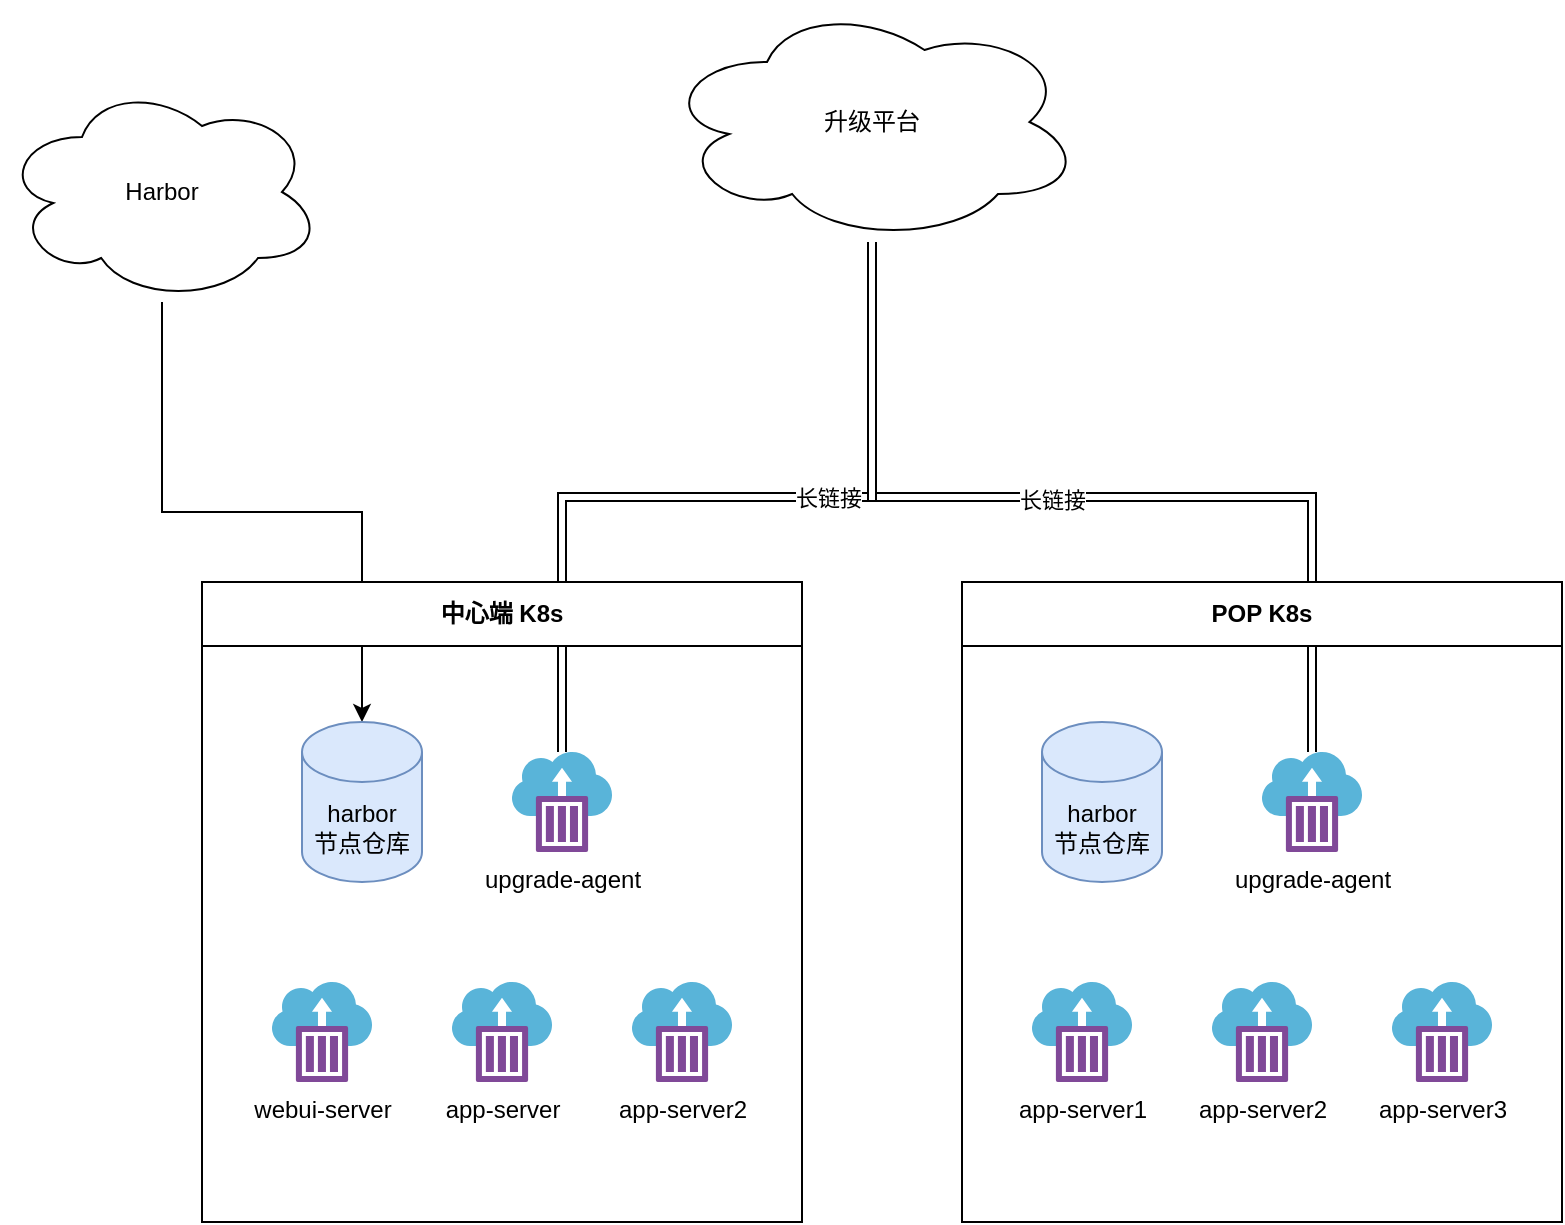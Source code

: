 <mxfile version="21.3.8" type="github" pages="8">
  <diagram name="架构图" id="De30UBjG4c6IVPaVgkq0">
    <mxGraphModel dx="794" dy="484" grid="1" gridSize="10" guides="1" tooltips="1" connect="1" arrows="1" fold="1" page="1" pageScale="1" pageWidth="827" pageHeight="1169" math="0" shadow="0">
      <root>
        <mxCell id="0" />
        <mxCell id="1" parent="0" />
        <mxCell id="6jb_GxmQmiLSPOpizL2w-21" style="edgeStyle=orthogonalEdgeStyle;rounded=0;orthogonalLoop=1;jettySize=auto;html=1;" parent="1" source="6jb_GxmQmiLSPOpizL2w-20" target="6jb_GxmQmiLSPOpizL2w-13" edge="1">
          <mxGeometry relative="1" as="geometry" />
        </mxCell>
        <mxCell id="6jb_GxmQmiLSPOpizL2w-16" style="edgeStyle=elbowEdgeStyle;rounded=0;orthogonalLoop=1;jettySize=auto;html=1;shape=link;elbow=vertical;" parent="1" source="6jb_GxmQmiLSPOpizL2w-3" target="6jb_GxmQmiLSPOpizL2w-15" edge="1">
          <mxGeometry relative="1" as="geometry" />
        </mxCell>
        <mxCell id="6jb_GxmQmiLSPOpizL2w-18" value="长链接" style="edgeLabel;html=1;align=center;verticalAlign=middle;resizable=0;points=[];" parent="6jb_GxmQmiLSPOpizL2w-16" vertex="1" connectable="0">
          <mxGeometry x="0.268" relative="1" as="geometry">
            <mxPoint as="offset" />
          </mxGeometry>
        </mxCell>
        <mxCell id="6jb_GxmQmiLSPOpizL2w-17" style="rounded=0;orthogonalLoop=1;jettySize=auto;html=1;shape=link;edgeStyle=elbowEdgeStyle;elbow=vertical;" parent="1" source="6jb_GxmQmiLSPOpizL2w-8" target="6jb_GxmQmiLSPOpizL2w-15" edge="1">
          <mxGeometry relative="1" as="geometry" />
        </mxCell>
        <mxCell id="6jb_GxmQmiLSPOpizL2w-19" value="长链接" style="edgeLabel;html=1;align=center;verticalAlign=middle;resizable=0;points=[];" parent="6jb_GxmQmiLSPOpizL2w-17" vertex="1" connectable="0">
          <mxGeometry x="0.086" y="1" relative="1" as="geometry">
            <mxPoint as="offset" />
          </mxGeometry>
        </mxCell>
        <mxCell id="6jb_GxmQmiLSPOpizL2w-2" value="中心端 K8s" style="swimlane;whiteSpace=wrap;html=1;startSize=32;" parent="1" vertex="1">
          <mxGeometry x="120" y="550" width="300" height="320" as="geometry" />
        </mxCell>
        <mxCell id="6jb_GxmQmiLSPOpizL2w-3" value="upgrade-agent" style="image;sketch=0;aspect=fixed;html=1;points=[];align=center;fontSize=12;image=img/lib/mscae/Container_Instances.svg;" parent="6jb_GxmQmiLSPOpizL2w-2" vertex="1">
          <mxGeometry x="155" y="85" width="50" height="50" as="geometry" />
        </mxCell>
        <mxCell id="6jb_GxmQmiLSPOpizL2w-4" value="webui-server" style="image;sketch=0;aspect=fixed;html=1;points=[];align=center;fontSize=12;image=img/lib/mscae/Container_Instances.svg;" parent="6jb_GxmQmiLSPOpizL2w-2" vertex="1">
          <mxGeometry x="35" y="200" width="50" height="50" as="geometry" />
        </mxCell>
        <mxCell id="6jb_GxmQmiLSPOpizL2w-5" value="app-server" style="image;sketch=0;aspect=fixed;html=1;points=[];align=center;fontSize=12;image=img/lib/mscae/Container_Instances.svg;" parent="6jb_GxmQmiLSPOpizL2w-2" vertex="1">
          <mxGeometry x="125" y="200" width="50" height="50" as="geometry" />
        </mxCell>
        <mxCell id="6jb_GxmQmiLSPOpizL2w-6" value="app-server2" style="image;sketch=0;aspect=fixed;html=1;points=[];align=center;fontSize=12;image=img/lib/mscae/Container_Instances.svg;" parent="6jb_GxmQmiLSPOpizL2w-2" vertex="1">
          <mxGeometry x="215" y="200" width="50" height="50" as="geometry" />
        </mxCell>
        <mxCell id="6jb_GxmQmiLSPOpizL2w-13" value="harbor&lt;br&gt;节点仓库" style="shape=cylinder3;whiteSpace=wrap;html=1;boundedLbl=1;backgroundOutline=1;size=15;fillColor=#dae8fc;strokeColor=#6c8ebf;" parent="6jb_GxmQmiLSPOpizL2w-2" vertex="1">
          <mxGeometry x="50" y="70" width="60" height="80" as="geometry" />
        </mxCell>
        <mxCell id="6jb_GxmQmiLSPOpizL2w-7" value="POP K8s" style="swimlane;whiteSpace=wrap;html=1;startSize=32;" parent="1" vertex="1">
          <mxGeometry x="500" y="550" width="300" height="320" as="geometry" />
        </mxCell>
        <mxCell id="6jb_GxmQmiLSPOpizL2w-8" value="upgrade-agent" style="image;sketch=0;aspect=fixed;html=1;points=[];align=center;fontSize=12;image=img/lib/mscae/Container_Instances.svg;" parent="6jb_GxmQmiLSPOpizL2w-7" vertex="1">
          <mxGeometry x="150" y="85" width="50" height="50" as="geometry" />
        </mxCell>
        <mxCell id="6jb_GxmQmiLSPOpizL2w-9" value="app-server1" style="image;sketch=0;aspect=fixed;html=1;points=[];align=center;fontSize=12;image=img/lib/mscae/Container_Instances.svg;" parent="6jb_GxmQmiLSPOpizL2w-7" vertex="1">
          <mxGeometry x="35" y="200" width="50" height="50" as="geometry" />
        </mxCell>
        <mxCell id="6jb_GxmQmiLSPOpizL2w-10" value="app-server2" style="image;sketch=0;aspect=fixed;html=1;points=[];align=center;fontSize=12;image=img/lib/mscae/Container_Instances.svg;" parent="6jb_GxmQmiLSPOpizL2w-7" vertex="1">
          <mxGeometry x="125" y="200" width="50" height="50" as="geometry" />
        </mxCell>
        <mxCell id="6jb_GxmQmiLSPOpizL2w-11" value="app-server3" style="image;sketch=0;aspect=fixed;html=1;points=[];align=center;fontSize=12;image=img/lib/mscae/Container_Instances.svg;" parent="6jb_GxmQmiLSPOpizL2w-7" vertex="1">
          <mxGeometry x="215" y="200" width="50" height="50" as="geometry" />
        </mxCell>
        <mxCell id="6jb_GxmQmiLSPOpizL2w-14" value="harbor&lt;br&gt;节点仓库" style="shape=cylinder3;whiteSpace=wrap;html=1;boundedLbl=1;backgroundOutline=1;size=15;fillColor=#dae8fc;strokeColor=#6c8ebf;" parent="6jb_GxmQmiLSPOpizL2w-7" vertex="1">
          <mxGeometry x="40" y="70" width="60" height="80" as="geometry" />
        </mxCell>
        <mxCell id="6jb_GxmQmiLSPOpizL2w-15" value="升级平台" style="ellipse;shape=cloud;whiteSpace=wrap;html=1;" parent="1" vertex="1">
          <mxGeometry x="350" y="260" width="210" height="120" as="geometry" />
        </mxCell>
        <mxCell id="6jb_GxmQmiLSPOpizL2w-20" value="Harbor" style="ellipse;shape=cloud;whiteSpace=wrap;html=1;" parent="1" vertex="1">
          <mxGeometry x="20" y="300" width="160" height="110" as="geometry" />
        </mxCell>
      </root>
    </mxGraphModel>
  </diagram>
  <diagram id="-xrJQJ6GvGSTiwlW7ktW" name="节点同步">
    <mxGraphModel dx="1621" dy="1653" grid="1" gridSize="10" guides="1" tooltips="1" connect="1" arrows="1" fold="1" page="1" pageScale="1" pageWidth="827" pageHeight="1169" math="0" shadow="0">
      <root>
        <mxCell id="0" />
        <mxCell id="1" parent="0" />
        <mxCell id="Os88YjQhFgsU-sDuU23B-26" value="" style="edgeStyle=orthogonalEdgeStyle;rounded=0;orthogonalLoop=1;jettySize=auto;html=1;fontSize=16;" parent="1" source="Os88YjQhFgsU-sDuU23B-1" target="Os88YjQhFgsU-sDuU23B-25" edge="1">
          <mxGeometry relative="1" as="geometry" />
        </mxCell>
        <mxCell id="Os88YjQhFgsU-sDuU23B-1" value="开始" style="ellipse;whiteSpace=wrap;html=1;fontSize=16;" parent="1" vertex="1">
          <mxGeometry x="-170" y="10" width="120" height="80" as="geometry" />
        </mxCell>
        <mxCell id="Os88YjQhFgsU-sDuU23B-5" value="" style="edgeStyle=orthogonalEdgeStyle;rounded=0;orthogonalLoop=1;jettySize=auto;html=1;fontSize=16;" parent="1" source="Os88YjQhFgsU-sDuU23B-2" target="Os88YjQhFgsU-sDuU23B-4" edge="1">
          <mxGeometry relative="1" as="geometry" />
        </mxCell>
        <mxCell id="Os88YjQhFgsU-sDuU23B-2" value="节点上报" style="rounded=0;whiteSpace=wrap;html=1;fontSize=16;" parent="1" vertex="1">
          <mxGeometry x="320" y="150" width="120" height="60" as="geometry" />
        </mxCell>
        <mxCell id="Os88YjQhFgsU-sDuU23B-7" value="" style="edgeStyle=orthogonalEdgeStyle;rounded=0;orthogonalLoop=1;jettySize=auto;html=1;fontSize=16;" parent="1" source="Os88YjQhFgsU-sDuU23B-4" target="Os88YjQhFgsU-sDuU23B-6" edge="1">
          <mxGeometry relative="1" as="geometry" />
        </mxCell>
        <mxCell id="Os88YjQhFgsU-sDuU23B-4" value="初始化节点" style="whiteSpace=wrap;html=1;fontSize=16;" parent="1" vertex="1">
          <mxGeometry x="320" y="320" width="120" height="60" as="geometry" />
        </mxCell>
        <mxCell id="Os88YjQhFgsU-sDuU23B-9" value="是，自动触发" style="edgeStyle=orthogonalEdgeStyle;rounded=0;orthogonalLoop=1;jettySize=auto;html=1;fontSize=16;" parent="1" source="Os88YjQhFgsU-sDuU23B-11" target="Os88YjQhFgsU-sDuU23B-8" edge="1">
          <mxGeometry relative="1" as="geometry">
            <mxPoint as="offset" />
          </mxGeometry>
        </mxCell>
        <mxCell id="Os88YjQhFgsU-sDuU23B-6" value="配置节点仓库&lt;br&gt;环境信息" style="verticalLabelPosition=middle;verticalAlign=middle;html=1;shape=trapezoid;perimeter=trapezoidPerimeter;whiteSpace=wrap;size=0.23;arcSize=10;flipV=1;labelPosition=center;align=center;fontSize=16;" parent="1" vertex="1">
          <mxGeometry x="320" y="460" width="120" height="70" as="geometry" />
        </mxCell>
        <mxCell id="Os88YjQhFgsU-sDuU23B-18" value="" style="edgeStyle=orthogonalEdgeStyle;rounded=0;orthogonalLoop=1;jettySize=auto;html=1;fontSize=16;" parent="1" source="Os88YjQhFgsU-sDuU23B-8" target="Os88YjQhFgsU-sDuU23B-17" edge="1">
          <mxGeometry relative="1" as="geometry" />
        </mxCell>
        <mxCell id="Os88YjQhFgsU-sDuU23B-8" value="同步应用" style="whiteSpace=wrap;html=1;fontSize=16;" parent="1" vertex="1">
          <mxGeometry x="320" y="750" width="120" height="60" as="geometry" />
        </mxCell>
        <mxCell id="Os88YjQhFgsU-sDuU23B-10" value="" style="edgeStyle=orthogonalEdgeStyle;rounded=0;orthogonalLoop=1;jettySize=auto;html=1;fontSize=16;" parent="1" source="Os88YjQhFgsU-sDuU23B-6" target="Os88YjQhFgsU-sDuU23B-11" edge="1">
          <mxGeometry relative="1" as="geometry">
            <mxPoint x="380" y="550" as="sourcePoint" />
            <mxPoint x="380" y="700" as="targetPoint" />
          </mxGeometry>
        </mxCell>
        <mxCell id="Os88YjQhFgsU-sDuU23B-15" value="否" style="edgeStyle=orthogonalEdgeStyle;rounded=0;orthogonalLoop=1;jettySize=auto;html=1;fontSize=16;" parent="1" source="Os88YjQhFgsU-sDuU23B-11" target="Os88YjQhFgsU-sDuU23B-14" edge="1">
          <mxGeometry relative="1" as="geometry" />
        </mxCell>
        <mxCell id="Os88YjQhFgsU-sDuU23B-11" value="成功？" style="rhombus;whiteSpace=wrap;html=1;fontSize=16;" parent="1" vertex="1">
          <mxGeometry x="340" y="600" width="80" height="80" as="geometry" />
        </mxCell>
        <mxCell id="Os88YjQhFgsU-sDuU23B-16" style="edgeStyle=orthogonalEdgeStyle;rounded=0;orthogonalLoop=1;jettySize=auto;html=1;exitX=0.5;exitY=0;exitDx=0;exitDy=0;fontSize=16;entryX=0;entryY=0.833;entryDx=0;entryDy=0;entryPerimeter=0;" parent="1" source="Os88YjQhFgsU-sDuU23B-14" target="Os88YjQhFgsU-sDuU23B-6" edge="1">
          <mxGeometry relative="1" as="geometry" />
        </mxCell>
        <mxCell id="Os88YjQhFgsU-sDuU23B-14" value="重试" style="whiteSpace=wrap;html=1;fontSize=16;" parent="1" vertex="1">
          <mxGeometry x="100" y="610" width="120" height="60" as="geometry" />
        </mxCell>
        <mxCell id="Os88YjQhFgsU-sDuU23B-20" value="否" style="edgeStyle=orthogonalEdgeStyle;rounded=0;orthogonalLoop=1;jettySize=auto;html=1;fontSize=16;" parent="1" source="Os88YjQhFgsU-sDuU23B-17" target="Os88YjQhFgsU-sDuU23B-19" edge="1">
          <mxGeometry relative="1" as="geometry" />
        </mxCell>
        <mxCell id="Os88YjQhFgsU-sDuU23B-39" value="是" style="edgeStyle=orthogonalEdgeStyle;rounded=0;orthogonalLoop=1;jettySize=auto;html=1;fontSize=16;" parent="1" source="Os88YjQhFgsU-sDuU23B-17" target="Os88YjQhFgsU-sDuU23B-38" edge="1">
          <mxGeometry relative="1" as="geometry" />
        </mxCell>
        <mxCell id="Os88YjQhFgsU-sDuU23B-17" value="成功？" style="rhombus;whiteSpace=wrap;html=1;fontSize=16;" parent="1" vertex="1">
          <mxGeometry x="340" y="880" width="80" height="80" as="geometry" />
        </mxCell>
        <mxCell id="Os88YjQhFgsU-sDuU23B-37" style="edgeStyle=orthogonalEdgeStyle;rounded=0;orthogonalLoop=1;jettySize=auto;html=1;entryX=0;entryY=0.5;entryDx=0;entryDy=0;exitX=0.5;exitY=0;exitDx=0;exitDy=0;fontSize=16;" parent="1" source="Os88YjQhFgsU-sDuU23B-19" target="Os88YjQhFgsU-sDuU23B-8" edge="1">
          <mxGeometry relative="1" as="geometry" />
        </mxCell>
        <mxCell id="Os88YjQhFgsU-sDuU23B-19" value="手动触发" style="whiteSpace=wrap;html=1;fontSize=16;" parent="1" vertex="1">
          <mxGeometry x="100" y="890" width="120" height="60" as="geometry" />
        </mxCell>
        <mxCell id="Os88YjQhFgsU-sDuU23B-21" value="节点管理" style="swimlane;childLayout=stackLayout;resizeParent=1;resizeParentMax=0;startSize=20;html=1;fontSize=16;" parent="1" vertex="1">
          <mxGeometry x="-100.0" y="-1120" width="620" height="480" as="geometry" />
        </mxCell>
        <mxCell id="Os88YjQhFgsU-sDuU23B-22" value="Lane 1" style="swimlane;startSize=20;html=1;fontSize=16;" parent="Os88YjQhFgsU-sDuU23B-21" vertex="1">
          <mxGeometry y="20" width="220" height="460" as="geometry" />
        </mxCell>
        <mxCell id="Os88YjQhFgsU-sDuU23B-23" value="Lane 2" style="swimlane;startSize=20;html=1;fontSize=16;" parent="Os88YjQhFgsU-sDuU23B-21" vertex="1">
          <mxGeometry x="220" y="20" width="280" height="460" as="geometry" />
        </mxCell>
        <mxCell id="Os88YjQhFgsU-sDuU23B-24" value="Lane 3" style="swimlane;startSize=20;html=1;fontSize=16;" parent="Os88YjQhFgsU-sDuU23B-21" vertex="1">
          <mxGeometry x="500" y="20" width="120" height="460" as="geometry" />
        </mxCell>
        <mxCell id="Os88YjQhFgsU-sDuU23B-28" value="" style="edgeStyle=orthogonalEdgeStyle;rounded=0;orthogonalLoop=1;jettySize=auto;html=1;fontSize=16;" parent="1" source="Os88YjQhFgsU-sDuU23B-25" target="Os88YjQhFgsU-sDuU23B-27" edge="1">
          <mxGeometry relative="1" as="geometry" />
        </mxCell>
        <mxCell id="Os88YjQhFgsU-sDuU23B-25" value="进入目标集群" style="whiteSpace=wrap;html=1;fontSize=16;" parent="1" vertex="1">
          <mxGeometry x="-170" y="160" width="120" height="60" as="geometry" />
        </mxCell>
        <mxCell id="Os88YjQhFgsU-sDuU23B-30" value="" style="edgeStyle=orthogonalEdgeStyle;rounded=0;orthogonalLoop=1;jettySize=auto;html=1;fontSize=16;" parent="1" source="Os88YjQhFgsU-sDuU23B-27" target="Os88YjQhFgsU-sDuU23B-29" edge="1">
          <mxGeometry relative="1" as="geometry" />
        </mxCell>
        <mxCell id="Os88YjQhFgsU-sDuU23B-27" value="安装 agent 服务" style="whiteSpace=wrap;html=1;fontSize=16;" parent="1" vertex="1">
          <mxGeometry x="-170" y="300" width="120" height="60" as="geometry" />
        </mxCell>
        <mxCell id="Os88YjQhFgsU-sDuU23B-31" style="edgeStyle=orthogonalEdgeStyle;rounded=0;orthogonalLoop=1;jettySize=auto;html=1;fontSize=16;" parent="1" source="Os88YjQhFgsU-sDuU23B-34" target="Os88YjQhFgsU-sDuU23B-33" edge="1">
          <mxGeometry relative="1" as="geometry">
            <mxPoint x="190" y="160" as="targetPoint" />
          </mxGeometry>
        </mxCell>
        <mxCell id="Os88YjQhFgsU-sDuU23B-29" value="配置平台地址" style="whiteSpace=wrap;html=1;fontSize=16;" parent="1" vertex="1">
          <mxGeometry x="-170" y="440" width="120" height="60" as="geometry" />
        </mxCell>
        <mxCell id="Os88YjQhFgsU-sDuU23B-36" style="edgeStyle=orthogonalEdgeStyle;rounded=0;orthogonalLoop=1;jettySize=auto;html=1;fontSize=16;" parent="1" source="Os88YjQhFgsU-sDuU23B-33" target="Os88YjQhFgsU-sDuU23B-2" edge="1">
          <mxGeometry relative="1" as="geometry" />
        </mxCell>
        <mxCell id="Os88YjQhFgsU-sDuU23B-33" value="升级平台" style="ellipse;shape=cloud;whiteSpace=wrap;html=1;fontSize=16;" parent="1" vertex="1">
          <mxGeometry x="60" y="140" width="120" height="80" as="geometry" />
        </mxCell>
        <mxCell id="Os88YjQhFgsU-sDuU23B-35" value="" style="edgeStyle=orthogonalEdgeStyle;rounded=0;orthogonalLoop=1;jettySize=auto;html=1;fontSize=16;" parent="1" source="Os88YjQhFgsU-sDuU23B-29" target="Os88YjQhFgsU-sDuU23B-34" edge="1">
          <mxGeometry relative="1" as="geometry">
            <mxPoint x="140" y="160" as="targetPoint" />
            <mxPoint x="-50" y="470" as="sourcePoint" />
          </mxGeometry>
        </mxCell>
        <mxCell id="Os88YjQhFgsU-sDuU23B-34" value="自动上报" style="rounded=0;whiteSpace=wrap;html=1;fontSize=16;" parent="1" vertex="1">
          <mxGeometry x="60" y="390" width="120" height="60" as="geometry" />
        </mxCell>
        <mxCell id="Os88YjQhFgsU-sDuU23B-38" value="结束" style="ellipse;whiteSpace=wrap;html=1;fontSize=16;" parent="1" vertex="1">
          <mxGeometry x="320" y="1050" width="120" height="80" as="geometry" />
        </mxCell>
      </root>
    </mxGraphModel>
  </diagram>
  <diagram id="1VypUIXvIzyabyxkm7t7" name="节点-应用对比">
    <mxGraphModel dx="794" dy="484" grid="1" gridSize="10" guides="1" tooltips="1" connect="1" arrows="1" fold="1" page="1" pageScale="1" pageWidth="827" pageHeight="1169" math="0" shadow="0">
      <root>
        <mxCell id="0" />
        <mxCell id="1" parent="0" />
        <mxCell id="ppecjNJKvSk8M-rNudM4-3" value="" style="edgeStyle=orthogonalEdgeStyle;rounded=0;orthogonalLoop=1;jettySize=auto;html=1;fontSize=16;" edge="1" parent="1" source="ppecjNJKvSk8M-rNudM4-1" target="ppecjNJKvSk8M-rNudM4-2">
          <mxGeometry relative="1" as="geometry" />
        </mxCell>
        <mxCell id="ppecjNJKvSk8M-rNudM4-1" value="开始" style="ellipse;whiteSpace=wrap;html=1;fontSize=16;" vertex="1" parent="1">
          <mxGeometry x="354" y="30" width="120" height="80" as="geometry" />
        </mxCell>
        <mxCell id="Eh_DyMrgv8-Y7xGxwXZp-2" value="" style="edgeStyle=orthogonalEdgeStyle;rounded=0;orthogonalLoop=1;jettySize=auto;html=1;fontSize=16;" edge="1" parent="1" source="ppecjNJKvSk8M-rNudM4-2" target="Eh_DyMrgv8-Y7xGxwXZp-1">
          <mxGeometry relative="1" as="geometry" />
        </mxCell>
        <mxCell id="ppecjNJKvSk8M-rNudM4-2" value="获取节点列表" style="shape=process;whiteSpace=wrap;html=1;backgroundOutline=1;fontSize=16;" vertex="1" parent="1">
          <mxGeometry x="354" y="200" width="120" height="60" as="geometry" />
        </mxCell>
        <mxCell id="Eh_DyMrgv8-Y7xGxwXZp-4" value="对比" style="edgeStyle=orthogonalEdgeStyle;rounded=0;orthogonalLoop=1;jettySize=auto;html=1;fontSize=16;" edge="1" parent="1" source="Eh_DyMrgv8-Y7xGxwXZp-1" target="Eh_DyMrgv8-Y7xGxwXZp-3">
          <mxGeometry relative="1" as="geometry" />
        </mxCell>
        <mxCell id="Eh_DyMrgv8-Y7xGxwXZp-1" value="选择源节点&lt;br&gt;和目标节点" style="whiteSpace=wrap;html=1;fontSize=16;" vertex="1" parent="1">
          <mxGeometry x="354" y="340" width="120" height="60" as="geometry" />
        </mxCell>
        <mxCell id="Eh_DyMrgv8-Y7xGxwXZp-6" value="" style="edgeStyle=orthogonalEdgeStyle;rounded=0;orthogonalLoop=1;jettySize=auto;html=1;fontSize=16;" edge="1" parent="1" source="RH_ZdeiKyHfpjR9x225D-2" target="Eh_DyMrgv8-Y7xGxwXZp-5">
          <mxGeometry relative="1" as="geometry" />
        </mxCell>
        <mxCell id="Eh_DyMrgv8-Y7xGxwXZp-3" value="获得差异列表" style="whiteSpace=wrap;html=1;fontSize=16;" vertex="1" parent="1">
          <mxGeometry x="354" y="480" width="120" height="60" as="geometry" />
        </mxCell>
        <mxCell id="Eh_DyMrgv8-Y7xGxwXZp-8" value="是" style="edgeStyle=orthogonalEdgeStyle;rounded=0;orthogonalLoop=1;jettySize=auto;html=1;fontSize=16;" edge="1" parent="1" source="Eh_DyMrgv8-Y7xGxwXZp-5" target="Eh_DyMrgv8-Y7xGxwXZp-7">
          <mxGeometry relative="1" as="geometry">
            <mxPoint as="offset" />
          </mxGeometry>
        </mxCell>
        <mxCell id="Eh_DyMrgv8-Y7xGxwXZp-5" value="生成模板？" style="rhombus;whiteSpace=wrap;html=1;fontSize=16;" vertex="1" parent="1">
          <mxGeometry x="374" y="740" width="80" height="80" as="geometry" />
        </mxCell>
        <mxCell id="Eh_DyMrgv8-Y7xGxwXZp-10" value="相同" style="edgeStyle=orthogonalEdgeStyle;rounded=0;orthogonalLoop=1;jettySize=auto;html=1;fontSize=16;" edge="1" parent="1" source="Eh_DyMrgv8-Y7xGxwXZp-7" target="Eh_DyMrgv8-Y7xGxwXZp-9">
          <mxGeometry relative="1" as="geometry" />
        </mxCell>
        <mxCell id="Eh_DyMrgv8-Y7xGxwXZp-12" value="否" style="edgeStyle=orthogonalEdgeStyle;rounded=0;orthogonalLoop=1;jettySize=auto;html=1;fontSize=16;" edge="1" parent="1" source="Eh_DyMrgv8-Y7xGxwXZp-5" target="Eh_DyMrgv8-Y7xGxwXZp-11">
          <mxGeometry relative="1" as="geometry" />
        </mxCell>
        <mxCell id="Eh_DyMrgv8-Y7xGxwXZp-14" value="不同" style="edgeStyle=orthogonalEdgeStyle;rounded=0;orthogonalLoop=1;jettySize=auto;html=1;fontSize=16;" edge="1" parent="1" source="Eh_DyMrgv8-Y7xGxwXZp-7" target="Eh_DyMrgv8-Y7xGxwXZp-13">
          <mxGeometry relative="1" as="geometry" />
        </mxCell>
        <mxCell id="Eh_DyMrgv8-Y7xGxwXZp-7" value="节点类型？" style="rhombus;whiteSpace=wrap;html=1;fontSize=16;" vertex="1" parent="1">
          <mxGeometry x="600" y="740" width="80" height="80" as="geometry" />
        </mxCell>
        <mxCell id="Eh_DyMrgv8-Y7xGxwXZp-18" style="edgeStyle=orthogonalEdgeStyle;rounded=0;orthogonalLoop=1;jettySize=auto;html=1;fontSize=16;" edge="1" parent="1" source="Eh_DyMrgv8-Y7xGxwXZp-9" target="Eh_DyMrgv8-Y7xGxwXZp-17">
          <mxGeometry relative="1" as="geometry" />
        </mxCell>
        <mxCell id="Eh_DyMrgv8-Y7xGxwXZp-9" value="生成模板" style="shape=process;whiteSpace=wrap;html=1;backgroundOutline=1;fontSize=16;" vertex="1" parent="1">
          <mxGeometry x="820" y="750" width="120" height="60" as="geometry" />
        </mxCell>
        <mxCell id="Eh_DyMrgv8-Y7xGxwXZp-11" value="结束" style="ellipse;whiteSpace=wrap;html=1;fontSize=16;" vertex="1" parent="1">
          <mxGeometry x="354" y="900" width="120" height="80" as="geometry" />
        </mxCell>
        <mxCell id="Eh_DyMrgv8-Y7xGxwXZp-16" style="edgeStyle=orthogonalEdgeStyle;rounded=0;orthogonalLoop=1;jettySize=auto;html=1;fontSize=16;" edge="1" parent="1" source="Eh_DyMrgv8-Y7xGxwXZp-13" target="Eh_DyMrgv8-Y7xGxwXZp-15">
          <mxGeometry relative="1" as="geometry" />
        </mxCell>
        <mxCell id="Eh_DyMrgv8-Y7xGxwXZp-13" value="提示无法生成" style="whiteSpace=wrap;html=1;fontSize=16;" vertex="1" parent="1">
          <mxGeometry x="580" y="910" width="120" height="60" as="geometry" />
        </mxCell>
        <mxCell id="Eh_DyMrgv8-Y7xGxwXZp-15" value="结束" style="ellipse;whiteSpace=wrap;html=1;fontSize=16;" vertex="1" parent="1">
          <mxGeometry x="580" y="1020" width="120" height="80" as="geometry" />
        </mxCell>
        <mxCell id="Eh_DyMrgv8-Y7xGxwXZp-17" value="结束" style="ellipse;whiteSpace=wrap;html=1;fontSize=16;" vertex="1" parent="1">
          <mxGeometry x="820" y="890" width="120" height="80" as="geometry" />
        </mxCell>
        <mxCell id="RH_ZdeiKyHfpjR9x225D-1" value="" style="edgeStyle=orthogonalEdgeStyle;rounded=0;orthogonalLoop=1;jettySize=auto;html=1;fontSize=16;" edge="1" parent="1" source="Eh_DyMrgv8-Y7xGxwXZp-3" target="RH_ZdeiKyHfpjR9x225D-2">
          <mxGeometry relative="1" as="geometry">
            <mxPoint x="414" y="540" as="sourcePoint" />
            <mxPoint x="414" y="700" as="targetPoint" />
          </mxGeometry>
        </mxCell>
        <mxCell id="RH_ZdeiKyHfpjR9x225D-2" value="选择版本不一致&lt;br style=&quot;font-size: 16px;&quot;&gt;的应用" style="verticalLabelPosition=middle;verticalAlign=middle;html=1;shape=trapezoid;perimeter=trapezoidPerimeter;whiteSpace=wrap;size=0.23;arcSize=10;flipV=1;labelPosition=center;align=center;rounded=0;fontSize=16;" vertex="1" parent="1">
          <mxGeometry x="356" y="610" width="116" height="70" as="geometry" />
        </mxCell>
      </root>
    </mxGraphModel>
  </diagram>
  <diagram id="JDRiYM5KOd3y2bElsWTT" name="节点-应用同步">
    <mxGraphModel dx="794" dy="484" grid="1" gridSize="10" guides="1" tooltips="1" connect="1" arrows="1" fold="1" page="1" pageScale="1" pageWidth="827" pageHeight="1169" math="0" shadow="0">
      <root>
        <mxCell id="0" />
        <mxCell id="1" parent="0" />
        <mxCell id="8WM5NoUGhhRK9uLso3bB-3" value="" style="edgeStyle=orthogonalEdgeStyle;rounded=0;orthogonalLoop=1;jettySize=auto;html=1;fontSize=16;" edge="1" parent="1" source="8WM5NoUGhhRK9uLso3bB-1" target="8WM5NoUGhhRK9uLso3bB-4">
          <mxGeometry relative="1" as="geometry">
            <mxPoint x="310" y="200" as="targetPoint" />
          </mxGeometry>
        </mxCell>
        <mxCell id="8WM5NoUGhhRK9uLso3bB-1" value="开始" style="ellipse;whiteSpace=wrap;html=1;fontSize=16;" vertex="1" parent="1">
          <mxGeometry x="250" y="40" width="120" height="80" as="geometry" />
        </mxCell>
        <mxCell id="8WM5NoUGhhRK9uLso3bB-6" value="" style="edgeStyle=orthogonalEdgeStyle;rounded=0;orthogonalLoop=1;jettySize=auto;html=1;fontSize=16;" edge="1" parent="1" source="8WM5NoUGhhRK9uLso3bB-4" target="8WM5NoUGhhRK9uLso3bB-5">
          <mxGeometry relative="1" as="geometry" />
        </mxCell>
        <mxCell id="8WM5NoUGhhRK9uLso3bB-4" value="查询对应节点应用" style="rounded=0;whiteSpace=wrap;html=1;fontSize=16;" vertex="1" parent="1">
          <mxGeometry x="250" y="190" width="120" height="60" as="geometry" />
        </mxCell>
        <mxCell id="8WM5NoUGhhRK9uLso3bB-8" value="是，自动" style="edgeStyle=orthogonalEdgeStyle;rounded=0;orthogonalLoop=1;jettySize=auto;html=1;fontSize=16;" edge="1" parent="1" source="8WM5NoUGhhRK9uLso3bB-5" target="8WM5NoUGhhRK9uLso3bB-7">
          <mxGeometry relative="1" as="geometry">
            <Array as="points">
              <mxPoint x="310" y="450" />
              <mxPoint x="310" y="450" />
            </Array>
          </mxGeometry>
        </mxCell>
        <mxCell id="8WM5NoUGhhRK9uLso3bB-15" value="否" style="edgeStyle=orthogonalEdgeStyle;rounded=0;orthogonalLoop=1;jettySize=auto;html=1;fontSize=16;" edge="1" parent="1" source="8WM5NoUGhhRK9uLso3bB-5" target="8WM5NoUGhhRK9uLso3bB-14">
          <mxGeometry relative="1" as="geometry" />
        </mxCell>
        <mxCell id="8WM5NoUGhhRK9uLso3bB-5" value="节点在线？" style="rhombus;whiteSpace=wrap;html=1;rounded=0;fontSize=16;" vertex="1" parent="1">
          <mxGeometry x="270" y="320" width="80" height="80" as="geometry" />
        </mxCell>
        <mxCell id="8WM5NoUGhhRK9uLso3bB-10" value="" style="edgeStyle=orthogonalEdgeStyle;rounded=0;orthogonalLoop=1;jettySize=auto;html=1;fontSize=16;" edge="1" parent="1" source="8WM5NoUGhhRK9uLso3bB-7" target="8WM5NoUGhhRK9uLso3bB-9">
          <mxGeometry relative="1" as="geometry" />
        </mxCell>
        <mxCell id="8WM5NoUGhhRK9uLso3bB-7" value="同步/更新应用" style="whiteSpace=wrap;html=1;rounded=0;fontSize=16;" vertex="1" parent="1">
          <mxGeometry x="250" y="490" width="120" height="60" as="geometry" />
        </mxCell>
        <mxCell id="8WM5NoUGhhRK9uLso3bB-12" value="否" style="edgeStyle=orthogonalEdgeStyle;rounded=0;orthogonalLoop=1;jettySize=auto;html=1;fontSize=16;" edge="1" parent="1" source="8WM5NoUGhhRK9uLso3bB-9" target="8WM5NoUGhhRK9uLso3bB-11">
          <mxGeometry relative="1" as="geometry" />
        </mxCell>
        <mxCell id="Zrz0gQeT-gpCTsLENmpC-3" value="是" style="edgeStyle=orthogonalEdgeStyle;rounded=0;orthogonalLoop=1;jettySize=auto;html=1;fontSize=16;" edge="1" parent="1" source="8WM5NoUGhhRK9uLso3bB-9" target="2-JnEy2czVmycgu6hwm8-3">
          <mxGeometry relative="1" as="geometry">
            <mxPoint x="310" y="790" as="targetPoint" />
          </mxGeometry>
        </mxCell>
        <mxCell id="8WM5NoUGhhRK9uLso3bB-9" value="成功？" style="rhombus;whiteSpace=wrap;html=1;rounded=0;fontSize=16;" vertex="1" parent="1">
          <mxGeometry x="270" y="620" width="80" height="80" as="geometry" />
        </mxCell>
        <mxCell id="8WM5NoUGhhRK9uLso3bB-13" style="edgeStyle=orthogonalEdgeStyle;rounded=0;orthogonalLoop=1;jettySize=auto;html=1;entryX=0;entryY=0.5;entryDx=0;entryDy=0;exitX=0.5;exitY=0;exitDx=0;exitDy=0;fontSize=16;" edge="1" parent="1" source="8WM5NoUGhhRK9uLso3bB-11" target="8WM5NoUGhhRK9uLso3bB-7">
          <mxGeometry relative="1" as="geometry" />
        </mxCell>
        <mxCell id="8WM5NoUGhhRK9uLso3bB-11" value="手动触发" style="whiteSpace=wrap;html=1;rounded=0;fontSize=16;" vertex="1" parent="1">
          <mxGeometry x="90" y="630" width="120" height="60" as="geometry" />
        </mxCell>
        <mxCell id="Zrz0gQeT-gpCTsLENmpC-1" style="edgeStyle=orthogonalEdgeStyle;rounded=0;orthogonalLoop=1;jettySize=auto;html=1;entryX=1;entryY=0.5;entryDx=0;entryDy=0;exitX=0.5;exitY=0;exitDx=0;exitDy=0;fontSize=16;" edge="1" parent="1" source="8WM5NoUGhhRK9uLso3bB-14" target="8WM5NoUGhhRK9uLso3bB-4">
          <mxGeometry relative="1" as="geometry" />
        </mxCell>
        <mxCell id="8WM5NoUGhhRK9uLso3bB-14" value="节点接入" style="shape=process;whiteSpace=wrap;html=1;backgroundOutline=1;rounded=0;fontSize=16;" vertex="1" parent="1">
          <mxGeometry x="440" y="330" width="120" height="60" as="geometry" />
        </mxCell>
        <mxCell id="2-JnEy2czVmycgu6hwm8-3" value="结束" style="ellipse;whiteSpace=wrap;html=1;fontSize=16;" vertex="1" parent="1">
          <mxGeometry x="250" y="790" width="120" height="80" as="geometry" />
        </mxCell>
      </root>
    </mxGraphModel>
  </diagram>
  <diagram id="NaVv0Sf7yRloORtWp7Or" name="节点-应用版本管理">
    <mxGraphModel dx="836" dy="1678" grid="1" gridSize="10" guides="1" tooltips="1" connect="1" arrows="1" fold="1" page="1" pageScale="1" pageWidth="827" pageHeight="1169" math="0" shadow="0">
      <root>
        <mxCell id="0" />
        <mxCell id="1" parent="0" />
        <mxCell id="7A3oqvd52jOnXnFPlDC--2" value="" style="edgeStyle=orthogonalEdgeStyle;rounded=0;orthogonalLoop=1;jettySize=auto;html=1;fontSize=16;" edge="1" parent="1" source="pqqWiRhxVLuDE2xjh_K_-29" target="7A3oqvd52jOnXnFPlDC--1">
          <mxGeometry relative="1" as="geometry" />
        </mxCell>
        <mxCell id="ix7LraNhAm_R3ELqBA0h-1" value="开始" style="ellipse;whiteSpace=wrap;html=1;fontSize=16;" vertex="1" parent="1">
          <mxGeometry x="330" y="30" width="120" height="80" as="geometry" />
        </mxCell>
        <mxCell id="obOBrTz_uIKC1vOx2o36-5" style="edgeStyle=orthogonalEdgeStyle;rounded=0;orthogonalLoop=1;jettySize=auto;html=1;fontSize=16;" edge="1" parent="1" source="7A3oqvd52jOnXnFPlDC--1" target="IkfCh7mmWVYrwgiMADgx-3">
          <mxGeometry relative="1" as="geometry" />
        </mxCell>
        <mxCell id="7A3oqvd52jOnXnFPlDC--1" value="获取应用信息" style="whiteSpace=wrap;html=1;fontSize=16;" vertex="1" parent="1">
          <mxGeometry x="330" y="292.5" width="120" height="60" as="geometry" />
        </mxCell>
        <mxCell id="-jI4XnHYvzvS3BNePT6I-2" value="" style="edgeStyle=orthogonalEdgeStyle;rounded=0;orthogonalLoop=1;jettySize=auto;html=1;fontSize=16;" edge="1" parent="1" source="IkfCh7mmWVYrwgiMADgx-3" target="-jI4XnHYvzvS3BNePT6I-1">
          <mxGeometry relative="1" as="geometry" />
        </mxCell>
        <mxCell id="IkfCh7mmWVYrwgiMADgx-3" value="查看应用详情" style="rounded=0;whiteSpace=wrap;html=1;fontSize=16;" vertex="1" parent="1">
          <mxGeometry x="330" y="422.5" width="120" height="60" as="geometry" />
        </mxCell>
        <mxCell id="obOBrTz_uIKC1vOx2o36-2" style="rounded=0;orthogonalLoop=1;jettySize=auto;html=1;endArrow=none;endFill=0;dashed=1;fontSize=16;" edge="1" parent="1" source="obOBrTz_uIKC1vOx2o36-3" target="7A3oqvd52jOnXnFPlDC--1">
          <mxGeometry relative="1" as="geometry">
            <mxPoint x="498.462" y="790" as="targetPoint" />
          </mxGeometry>
        </mxCell>
        <mxCell id="obOBrTz_uIKC1vOx2o36-3" value="节点" style="shape=cylinder3;whiteSpace=wrap;html=1;boundedLbl=1;backgroundOutline=1;size=15;fontSize=16;" vertex="1" parent="1">
          <mxGeometry x="180" y="230" width="60" height="80" as="geometry" />
        </mxCell>
        <mxCell id="-jI4XnHYvzvS3BNePT6I-6" style="edgeStyle=orthogonalEdgeStyle;rounded=0;orthogonalLoop=1;jettySize=auto;html=1;fontSize=16;" edge="1" parent="1" source="-jI4XnHYvzvS3BNePT6I-1" target="-jI4XnHYvzvS3BNePT6I-5">
          <mxGeometry relative="1" as="geometry" />
        </mxCell>
        <mxCell id="-jI4XnHYvzvS3BNePT6I-1" value="查看同步记录" style="whiteSpace=wrap;html=1;rounded=0;fontSize=16;" vertex="1" parent="1">
          <mxGeometry x="330" y="542.5" width="120" height="60" as="geometry" />
        </mxCell>
        <mxCell id="-jI4XnHYvzvS3BNePT6I-5" value="结束" style="ellipse;whiteSpace=wrap;html=1;fontSize=16;" vertex="1" parent="1">
          <mxGeometry x="330" y="647.5" width="120" height="80" as="geometry" />
        </mxCell>
        <mxCell id="pqqWiRhxVLuDE2xjh_K_-1" value="Pool" style="swimlane;childLayout=stackLayout;resizeParent=1;resizeParentMax=0;startSize=20;html=1;fontSize=16;" vertex="1" parent="1">
          <mxGeometry x="330" y="-380" width="360" height="300" as="geometry" />
        </mxCell>
        <mxCell id="pqqWiRhxVLuDE2xjh_K_-2" value="Lane 1" style="swimlane;startSize=20;html=1;fontSize=16;" vertex="1" parent="pqqWiRhxVLuDE2xjh_K_-1">
          <mxGeometry y="20" width="120" height="280" as="geometry" />
        </mxCell>
        <mxCell id="pqqWiRhxVLuDE2xjh_K_-3" value="Lane 2" style="swimlane;startSize=20;html=1;fontSize=16;" vertex="1" parent="pqqWiRhxVLuDE2xjh_K_-1">
          <mxGeometry x="120" y="20" width="120" height="280" as="geometry" />
        </mxCell>
        <mxCell id="pqqWiRhxVLuDE2xjh_K_-4" value="Lane 3" style="swimlane;startSize=20;html=1;fontSize=16;" vertex="1" parent="pqqWiRhxVLuDE2xjh_K_-1">
          <mxGeometry x="240" y="20" width="120" height="280" as="geometry" />
        </mxCell>
        <mxCell id="pqqWiRhxVLuDE2xjh_K_-7" value="" style="edgeStyle=orthogonalEdgeStyle;rounded=0;orthogonalLoop=1;jettySize=auto;html=1;fontSize=16;" edge="1" parent="1" source="pqqWiRhxVLuDE2xjh_K_-5" target="pqqWiRhxVLuDE2xjh_K_-6">
          <mxGeometry relative="1" as="geometry" />
        </mxCell>
        <mxCell id="pqqWiRhxVLuDE2xjh_K_-5" value="开始" style="ellipse;whiteSpace=wrap;html=1;fontSize=16;" vertex="1" parent="1">
          <mxGeometry x="560" y="30" width="120" height="80" as="geometry" />
        </mxCell>
        <mxCell id="pqqWiRhxVLuDE2xjh_K_-9" style="edgeStyle=orthogonalEdgeStyle;rounded=0;orthogonalLoop=1;jettySize=auto;html=1;fontSize=16;" edge="1" parent="1" source="pqqWiRhxVLuDE2xjh_K_-6" target="pqqWiRhxVLuDE2xjh_K_-8">
          <mxGeometry relative="1" as="geometry" />
        </mxCell>
        <mxCell id="pqqWiRhxVLuDE2xjh_K_-6" value="新增/编辑应用" style="whiteSpace=wrap;html=1;fontSize=16;" vertex="1" parent="1">
          <mxGeometry x="560" y="190" width="120" height="60" as="geometry" />
        </mxCell>
        <mxCell id="pqqWiRhxVLuDE2xjh_K_-13" value="" style="edgeStyle=orthogonalEdgeStyle;rounded=0;orthogonalLoop=1;jettySize=auto;html=1;fontSize=16;" edge="1" parent="1" source="pqqWiRhxVLuDE2xjh_K_-8" target="pqqWiRhxVLuDE2xjh_K_-12">
          <mxGeometry relative="1" as="geometry" />
        </mxCell>
        <mxCell id="pqqWiRhxVLuDE2xjh_K_-15" style="edgeStyle=orthogonalEdgeStyle;rounded=0;orthogonalLoop=1;jettySize=auto;html=1;endArrow=none;endFill=0;fontSize=16;" edge="1" parent="1" source="pqqWiRhxVLuDE2xjh_K_-8" target="pqqWiRhxVLuDE2xjh_K_-14">
          <mxGeometry relative="1" as="geometry" />
        </mxCell>
        <mxCell id="pqqWiRhxVLuDE2xjh_K_-8" value="填写应用数据" style="verticalLabelPosition=middle;verticalAlign=middle;html=1;shape=trapezoid;perimeter=trapezoidPerimeter;whiteSpace=wrap;size=0.23;arcSize=10;flipV=1;labelPosition=center;align=center;fontSize=16;" vertex="1" parent="1">
          <mxGeometry x="555" y="326.25" width="130" height="67.5" as="geometry" />
        </mxCell>
        <mxCell id="pqqWiRhxVLuDE2xjh_K_-17" style="edgeStyle=orthogonalEdgeStyle;rounded=0;orthogonalLoop=1;jettySize=auto;html=1;fontSize=16;" edge="1" parent="1" source="pqqWiRhxVLuDE2xjh_K_-12" target="pqqWiRhxVLuDE2xjh_K_-16">
          <mxGeometry relative="1" as="geometry" />
        </mxCell>
        <mxCell id="pqqWiRhxVLuDE2xjh_K_-12" value="创建应用容器" style="shape=process;whiteSpace=wrap;html=1;backgroundOutline=1;arcSize=10;fontSize=16;" vertex="1" parent="1">
          <mxGeometry x="560" y="480" width="120" height="60" as="geometry" />
        </mxCell>
        <mxCell id="pqqWiRhxVLuDE2xjh_K_-14" value="chart 名&lt;br style=&quot;font-size: 16px;&quot;&gt;release 名&lt;br style=&quot;font-size: 16px;&quot;&gt;version&lt;br style=&quot;font-size: 16px;&quot;&gt;namespace&lt;br style=&quot;font-size: 16px;&quot;&gt;节点名称&lt;br style=&quot;font-size: 16px;&quot;&gt;values.yml" style="strokeWidth=2;html=1;shape=mxgraph.flowchart.annotation_2;align=left;labelPosition=right;pointerEvents=1;fontSize=16;" vertex="1" parent="1">
          <mxGeometry x="710" y="310" width="50" height="100" as="geometry" />
        </mxCell>
        <mxCell id="pqqWiRhxVLuDE2xjh_K_-16" value="结束" style="ellipse;whiteSpace=wrap;html=1;fontSize=16;" vertex="1" parent="1">
          <mxGeometry x="560" y="600" width="120" height="80" as="geometry" />
        </mxCell>
        <mxCell id="pqqWiRhxVLuDE2xjh_K_-20" value="" style="edgeStyle=orthogonalEdgeStyle;rounded=0;orthogonalLoop=1;jettySize=auto;html=1;fontSize=16;" edge="1" parent="1" source="pqqWiRhxVLuDE2xjh_K_-18" target="pqqWiRhxVLuDE2xjh_K_-19">
          <mxGeometry relative="1" as="geometry" />
        </mxCell>
        <mxCell id="pqqWiRhxVLuDE2xjh_K_-18" value="开始" style="ellipse;whiteSpace=wrap;html=1;fontSize=16;" vertex="1" parent="1">
          <mxGeometry x="920" y="30" width="120" height="80" as="geometry" />
        </mxCell>
        <mxCell id="pqqWiRhxVLuDE2xjh_K_-24" value="" style="edgeStyle=orthogonalEdgeStyle;rounded=0;orthogonalLoop=1;jettySize=auto;html=1;fontSize=16;" edge="1" parent="1" source="pqqWiRhxVLuDE2xjh_K_-19" target="pqqWiRhxVLuDE2xjh_K_-23">
          <mxGeometry relative="1" as="geometry" />
        </mxCell>
        <mxCell id="pqqWiRhxVLuDE2xjh_K_-19" value="查看应用列表" style="shape=process;whiteSpace=wrap;html=1;backgroundOutline=1;fontSize=16;" vertex="1" parent="1">
          <mxGeometry x="920" y="190" width="120" height="60" as="geometry" />
        </mxCell>
        <mxCell id="pqqWiRhxVLuDE2xjh_K_-26" value="" style="edgeStyle=orthogonalEdgeStyle;rounded=0;orthogonalLoop=1;jettySize=auto;html=1;fontSize=16;" edge="1" parent="1" source="pqqWiRhxVLuDE2xjh_K_-23" target="pqqWiRhxVLuDE2xjh_K_-25">
          <mxGeometry relative="1" as="geometry" />
        </mxCell>
        <mxCell id="pqqWiRhxVLuDE2xjh_K_-23" value="单应用升级" style="whiteSpace=wrap;html=1;fontSize=16;" vertex="1" parent="1">
          <mxGeometry x="920" y="330" width="120" height="60" as="geometry" />
        </mxCell>
        <mxCell id="pqqWiRhxVLuDE2xjh_K_-31" value="" style="edgeStyle=orthogonalEdgeStyle;rounded=0;orthogonalLoop=1;jettySize=auto;html=1;fontSize=16;" edge="1" parent="1" source="pqqWiRhxVLuDE2xjh_K_-25" target="pqqWiRhxVLuDE2xjh_K_-32">
          <mxGeometry relative="1" as="geometry">
            <mxPoint x="980" y="600" as="targetPoint" />
          </mxGeometry>
        </mxCell>
        <mxCell id="pqqWiRhxVLuDE2xjh_K_-25" value="选择应用版本" style="verticalLabelPosition=middle;verticalAlign=middle;html=1;shape=trapezoid;perimeter=trapezoidPerimeter;whiteSpace=wrap;size=0.23;arcSize=10;flipV=1;labelPosition=center;align=center;fontSize=16;" vertex="1" parent="1">
          <mxGeometry x="920" y="470" width="120" height="60" as="geometry" />
        </mxCell>
        <mxCell id="pqqWiRhxVLuDE2xjh_K_-28" value="" style="edgeStyle=orthogonalEdgeStyle;rounded=0;orthogonalLoop=1;jettySize=auto;html=1;fontSize=16;" edge="1" parent="1" source="ix7LraNhAm_R3ELqBA0h-1" target="pqqWiRhxVLuDE2xjh_K_-29">
          <mxGeometry relative="1" as="geometry">
            <mxPoint x="390" y="110" as="sourcePoint" />
            <mxPoint x="390" y="230" as="targetPoint" />
          </mxGeometry>
        </mxCell>
        <mxCell id="pqqWiRhxVLuDE2xjh_K_-29" value="数据筛选&lt;br style=&quot;font-size: 16px;&quot;&gt;节点、应用名" style="rounded=0;whiteSpace=wrap;html=1;fontSize=16;" vertex="1" parent="1">
          <mxGeometry x="330" y="170" width="120" height="60" as="geometry" />
        </mxCell>
        <mxCell id="pqqWiRhxVLuDE2xjh_K_-34" style="edgeStyle=orthogonalEdgeStyle;rounded=0;orthogonalLoop=1;jettySize=auto;html=1;fontSize=16;" edge="1" parent="1" source="pqqWiRhxVLuDE2xjh_K_-32" target="pqqWiRhxVLuDE2xjh_K_-33">
          <mxGeometry relative="1" as="geometry" />
        </mxCell>
        <mxCell id="pqqWiRhxVLuDE2xjh_K_-32" value="更新容器" style="shape=process;whiteSpace=wrap;html=1;backgroundOutline=1;fontSize=16;" vertex="1" parent="1">
          <mxGeometry x="920" y="610" width="120" height="60" as="geometry" />
        </mxCell>
        <mxCell id="pqqWiRhxVLuDE2xjh_K_-33" value="结束" style="ellipse;whiteSpace=wrap;html=1;fontSize=16;" vertex="1" parent="1">
          <mxGeometry x="920" y="750" width="120" height="80" as="geometry" />
        </mxCell>
      </root>
    </mxGraphModel>
  </diagram>
  <diagram id="9VcmXp45X4y7dNd_tFq8" name="全局应用管理">
    <mxGraphModel dx="794" dy="484" grid="1" gridSize="10" guides="1" tooltips="1" connect="1" arrows="1" fold="1" page="1" pageScale="1" pageWidth="827" pageHeight="1169" math="0" shadow="0">
      <root>
        <mxCell id="0" />
        <mxCell id="1" parent="0" />
        <mxCell id="tpEFM5X-S8OV7QPGdRtZ-3" value="" style="edgeStyle=orthogonalEdgeStyle;rounded=0;orthogonalLoop=1;jettySize=auto;html=1;" edge="1" parent="1" source="tpEFM5X-S8OV7QPGdRtZ-1" target="tpEFM5X-S8OV7QPGdRtZ-2">
          <mxGeometry relative="1" as="geometry" />
        </mxCell>
        <mxCell id="tpEFM5X-S8OV7QPGdRtZ-1" value="开始" style="ellipse;whiteSpace=wrap;html=1;" vertex="1" parent="1">
          <mxGeometry x="354" y="50" width="120" height="80" as="geometry" />
        </mxCell>
        <mxCell id="3-kWBIDwKzE5YF_tHuOr-2" style="edgeStyle=orthogonalEdgeStyle;rounded=0;orthogonalLoop=1;jettySize=auto;html=1;" edge="1" parent="1" source="tpEFM5X-S8OV7QPGdRtZ-2" target="3-kWBIDwKzE5YF_tHuOr-1">
          <mxGeometry relative="1" as="geometry" />
        </mxCell>
        <mxCell id="tpEFM5X-S8OV7QPGdRtZ-2" value="中心仓库上报" style="whiteSpace=wrap;html=1;" vertex="1" parent="1">
          <mxGeometry x="354" y="220" width="120" height="60" as="geometry" />
        </mxCell>
        <mxCell id="tpEFM5X-S8OV7QPGdRtZ-5" style="rounded=0;orthogonalLoop=1;jettySize=auto;html=1;entryX=0;entryY=0.5;entryDx=0;entryDy=0;endArrow=none;endFill=0;" edge="1" parent="1" source="tpEFM5X-S8OV7QPGdRtZ-4" target="tpEFM5X-S8OV7QPGdRtZ-2">
          <mxGeometry relative="1" as="geometry">
            <Array as="points">
              <mxPoint x="290" y="220" />
            </Array>
          </mxGeometry>
        </mxCell>
        <mxCell id="tpEFM5X-S8OV7QPGdRtZ-4" value="Harbor" style="ellipse;shape=cloud;whiteSpace=wrap;html=1;" vertex="1" parent="1">
          <mxGeometry x="130" y="130" width="120" height="80" as="geometry" />
        </mxCell>
        <mxCell id="3-kWBIDwKzE5YF_tHuOr-4" style="edgeStyle=orthogonalEdgeStyle;rounded=0;orthogonalLoop=1;jettySize=auto;html=1;" edge="1" parent="1" source="3-kWBIDwKzE5YF_tHuOr-1" target="3-kWBIDwKzE5YF_tHuOr-3">
          <mxGeometry relative="1" as="geometry" />
        </mxCell>
        <mxCell id="3-kWBIDwKzE5YF_tHuOr-1" value="应用同步" style="shape=process;whiteSpace=wrap;html=1;backgroundOutline=1;" vertex="1" parent="1">
          <mxGeometry x="354" y="350" width="120" height="60" as="geometry" />
        </mxCell>
        <mxCell id="3-kWBIDwKzE5YF_tHuOr-3" value="结束" style="ellipse;whiteSpace=wrap;html=1;" vertex="1" parent="1">
          <mxGeometry x="354" y="480" width="120" height="80" as="geometry" />
        </mxCell>
      </root>
    </mxGraphModel>
  </diagram>
  <diagram id="J_29y9Z0XaKRXpkSLFeS" name="应用模板管理">
    <mxGraphModel dx="794" dy="484" grid="1" gridSize="10" guides="1" tooltips="1" connect="1" arrows="1" fold="1" page="1" pageScale="1" pageWidth="827" pageHeight="1169" math="0" shadow="0">
      <root>
        <mxCell id="0" />
        <mxCell id="1" parent="0" />
      </root>
    </mxGraphModel>
  </diagram>
  <diagram id="pqeDh1vnQQ79o3KZd4Gk" name="权限控制">
    <mxGraphModel dx="794" dy="484" grid="1" gridSize="10" guides="1" tooltips="1" connect="1" arrows="1" fold="1" page="1" pageScale="1" pageWidth="827" pageHeight="1169" math="0" shadow="0">
      <root>
        <mxCell id="0" />
        <mxCell id="1" parent="0" />
      </root>
    </mxGraphModel>
  </diagram>
</mxfile>
